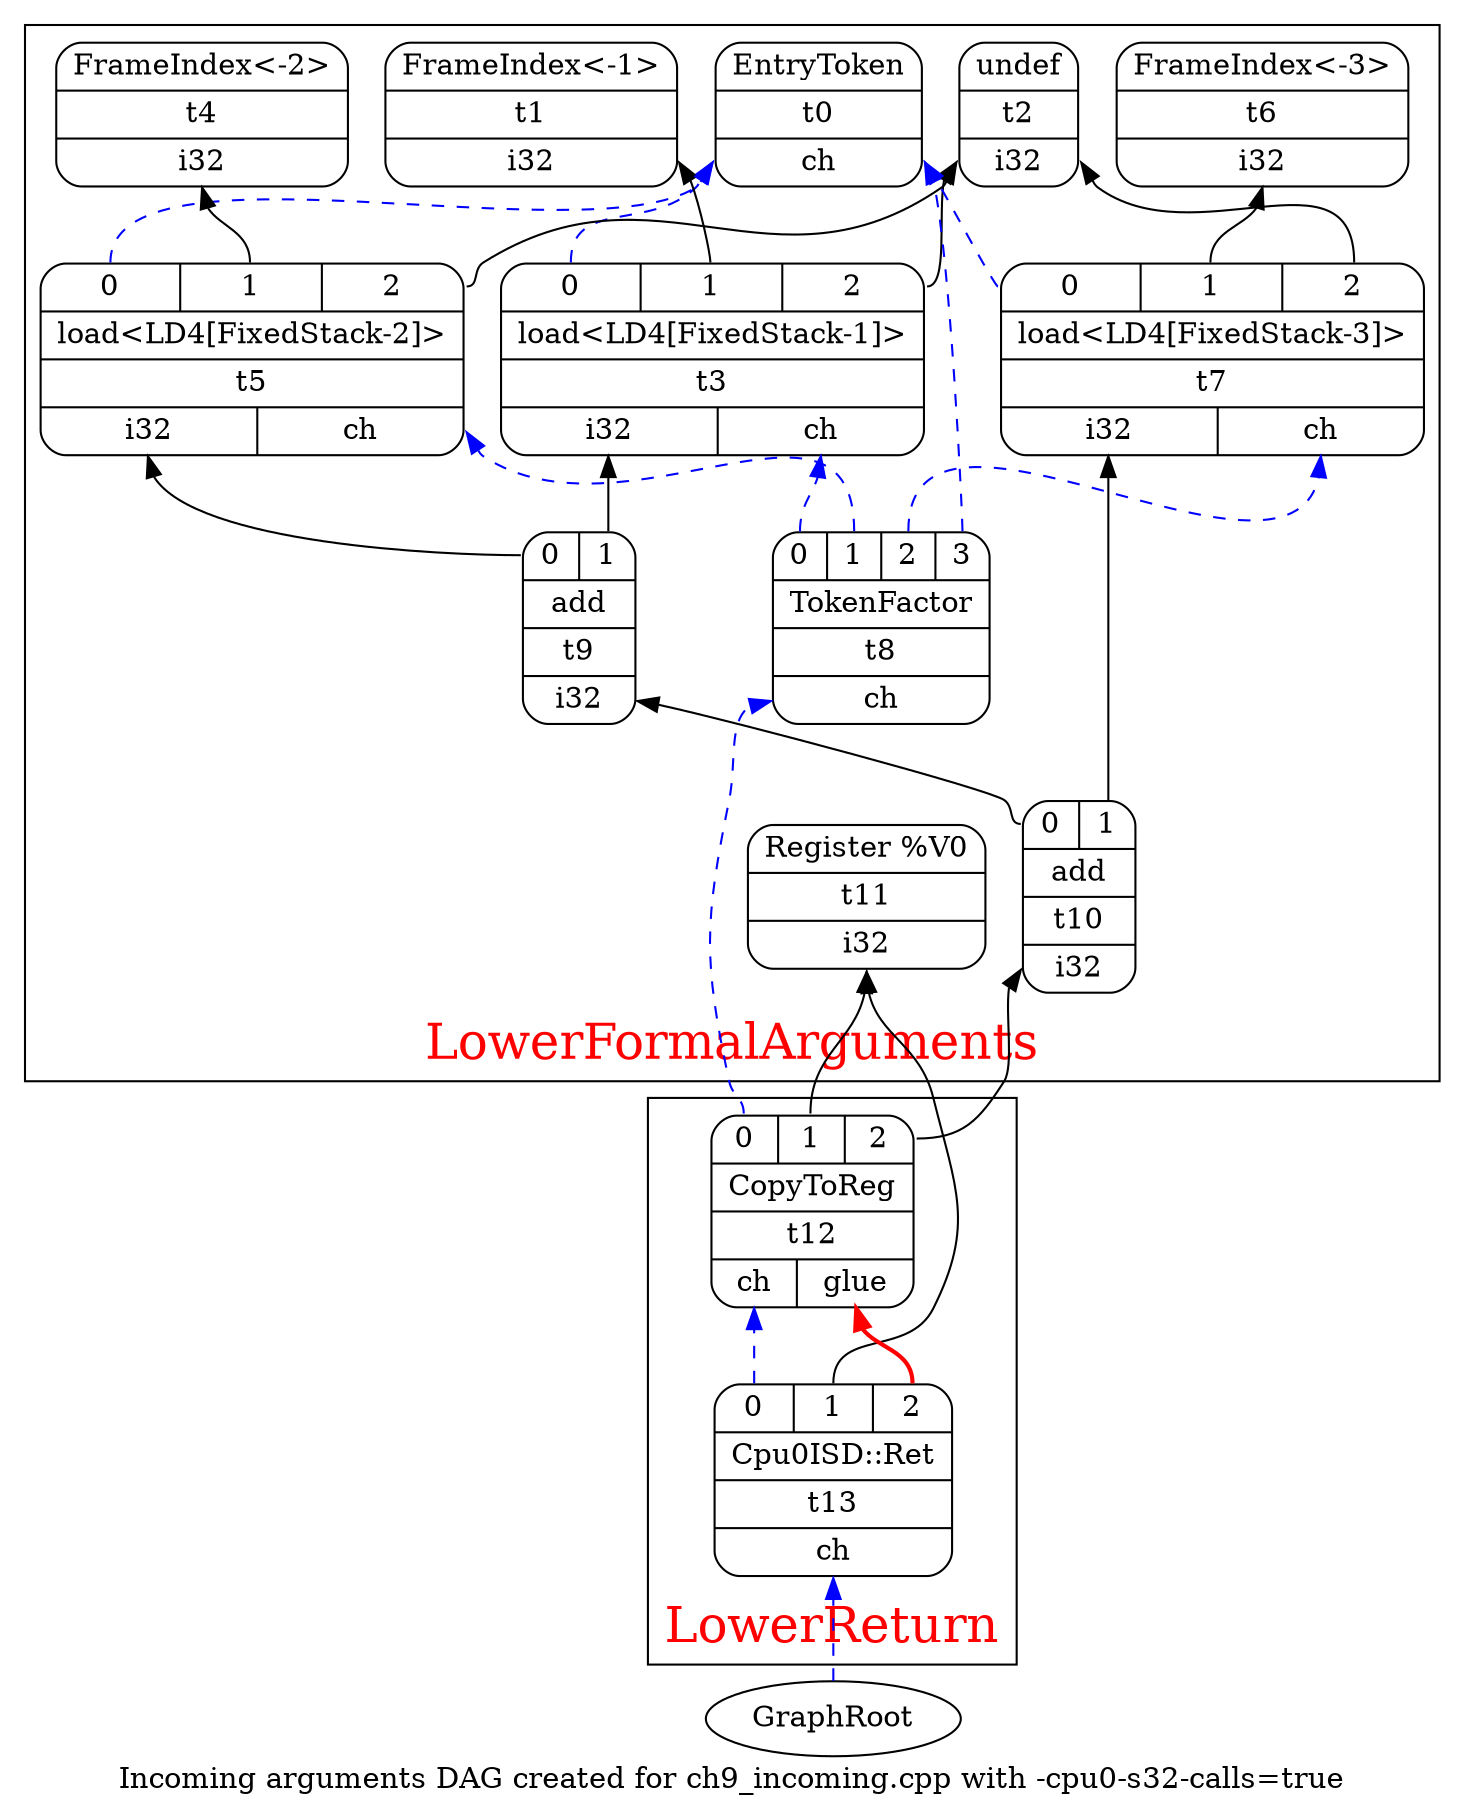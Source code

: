 digraph "dag-combine1 input for _Z5sum_iiii:" {
	rankdir="BT";
	label="Incoming arguments DAG created for ch9_incoming.cpp with -cpu0-s32-calls=true";

  subgraph cluster_0 {
    fontcolor=red;
    fontsize=24;
    label = "LowerFormalArguments";
	Node0x102f0dbe0 [shape=record,shape=Mrecord,label="{EntryToken|t0|{<d0>ch}}"];
	Node0x10304e800 [shape=record,shape=Mrecord,label="{FrameIndex\<-1\>|t1|{<d0>i32}}"];
	Node0x10304e870 [shape=record,shape=Mrecord,label="{undef|t2|{<d0>i32}}"];
	Node0x10304e8e0 [shape=record,shape=Mrecord,label="{{<s0>0|<s1>1|<s2>2}|load\<LD4[FixedStack-1]\>|t3|{<d0>i32|<d1>ch}}"];
	Node0x10304e8e0:s0 -> Node0x102f0dbe0:d0[color=blue,style=dashed];
	Node0x10304e8e0:s1 -> Node0x10304e800:d0;
	Node0x10304e8e0:s2 -> Node0x10304e870:d0;
	Node0x10304e950 [shape=record,shape=Mrecord,label="{FrameIndex\<-2\>|t4|{<d0>i32}}"];
	Node0x10304e9c0 [shape=record,shape=Mrecord,label="{{<s0>0|<s1>1|<s2>2}|load\<LD4[FixedStack-2]\>|t5|{<d0>i32|<d1>ch}}"];
	Node0x10304e9c0:s0 -> Node0x102f0dbe0:d0[color=blue,style=dashed];
	Node0x10304e9c0:s1 -> Node0x10304e950:d0;
	Node0x10304e9c0:s2 -> Node0x10304e870:d0;
	Node0x10304ea30 [shape=record,shape=Mrecord,label="{FrameIndex\<-3\>|t6|{<d0>i32}}"];
	Node0x10304eaa0 [shape=record,shape=Mrecord,label="{{<s0>0|<s1>1|<s2>2}|load\<LD4[FixedStack-3]\>|t7|{<d0>i32|<d1>ch}}"];
	Node0x10304eaa0:s0 -> Node0x102f0dbe0:d0[color=blue,style=dashed];
	Node0x10304eaa0:s1 -> Node0x10304ea30:d0;
	Node0x10304eaa0:s2 -> Node0x10304e870:d0;
	Node0x10304eb10 [shape=record,shape=Mrecord,label="{{<s0>0|<s1>1|<s2>2|<s3>3}|TokenFactor|t8|{<d0>ch}}"];
	Node0x10304eb10:s0 -> Node0x10304e8e0:d1[color=blue,style=dashed];
	Node0x10304eb10:s1 -> Node0x10304e9c0:d1[color=blue,style=dashed];
	Node0x10304eb10:s2 -> Node0x10304eaa0:d1[color=blue,style=dashed];
	Node0x10304eb10:s3 -> Node0x102f0dbe0:d0[color=blue,style=dashed];
	Node0x10304eb80 [shape=record,shape=Mrecord,label="{{<s0>0|<s1>1}|add|t9|{<d0>i32}}"];
	Node0x10304eb80:s0 -> Node0x10304e9c0:d0;
	Node0x10304eb80:s1 -> Node0x10304e8e0:d0;
	Node0x10304ebf0 [shape=record,shape=Mrecord,label="{{<s0>0|<s1>1}|add|t10|{<d0>i32}}"];
	Node0x10304ebf0:s0 -> Node0x10304eb80:d0;
	Node0x10304ebf0:s1 -> Node0x10304eaa0:d0;
	Node0x10304ec60 [shape=record,shape=Mrecord,label="{Register %V0|t11|{<d0>i32}}"];
  }
  subgraph cluster_1 {
    fontcolor=red;
    fontsize=24;
    label = "LowerReturn";
	Node0x10304ecd0 [shape=record,shape=Mrecord,label="{{<s0>0|<s1>1|<s2>2}|CopyToReg|t12|{<d0>ch|<d1>glue}}"];
	Node0x10304ecd0:s0 -> Node0x10304eb10:d0[color=blue,style=dashed];
	Node0x10304ecd0:s1 -> Node0x10304ec60:d0;
	Node0x10304ecd0:s2 -> Node0x10304ebf0:d0;
	Node0x10304ed40 [shape=record,shape=Mrecord,label="{{<s0>0|<s1>1|<s2>2}|Cpu0ISD::Ret|t13|{<d0>ch}}"];
	Node0x10304ed40:s0 -> Node0x10304ecd0:d0[color=blue,style=dashed];
	Node0x10304ed40:s1 -> Node0x10304ec60:d0;
	Node0x10304ed40:s2 -> Node0x10304ecd0:d1[color=red,style=bold];
  }
	Node0x0[ plaintext=circle, label ="GraphRoot"];
	Node0x0 -> Node0x10304ed40:d0[color=blue,style=dashed];
}
